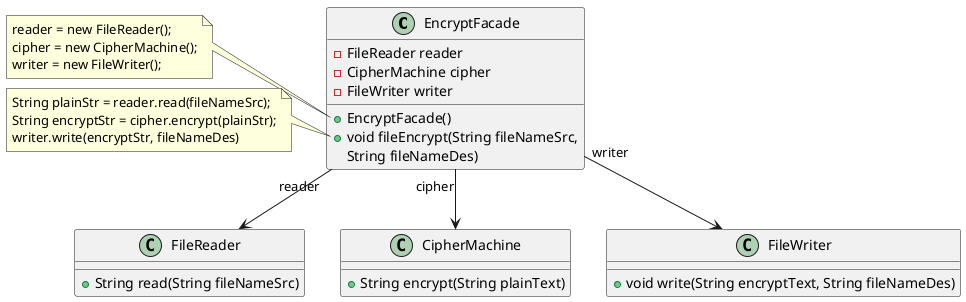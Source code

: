 @startuml 

skinparam DefaultFontName PingFangSC-Regular

class EncryptFacade{
    - FileReader reader
    - CipherMachine cipher
    - FileWriter writer
    + EncryptFacade()
    + void fileEncrypt(String fileNameSrc,
    String fileNameDes)
}
note left of EncryptFacade::EncryptFacade()
reader = new FileReader();
cipher = new CipherMachine();
writer = new FileWriter();
end note

note left of EncryptFacade::fileEncrypt
String plainStr = reader.read(fileNameSrc);
String encryptStr = cipher.encrypt(plainStr);
writer.write(encryptStr, fileNameDes)
end note

class FileReader{
    + String read(String fileNameSrc)
}
class CipherMachine{
    + String encrypt(String plainText)
}
class FileWriter{
    + void write(String encryptText, String fileNameDes)
}

EncryptFacade "reader" --> FileReader
EncryptFacade "cipher" --> CipherMachine
EncryptFacade "writer" --> FileWriter

@enduml
